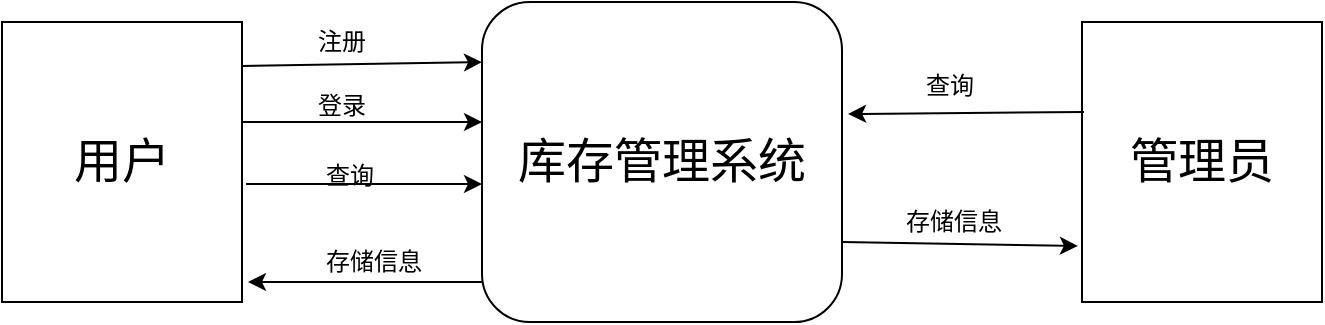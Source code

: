<mxfile version="10.6.1" type="github"><diagram id="acub7LLPsVxssbCnoPOs" name="Page-1"><mxGraphModel dx="840" dy="403" grid="1" gridSize="10" guides="1" tooltips="1" connect="1" arrows="1" fold="1" page="1" pageScale="1" pageWidth="827" pageHeight="1169" math="0" shadow="0"><root><mxCell id="0"/><mxCell id="1" parent="0"/><mxCell id="D2e3_hKsi4GpN64HTeCH-1" value="&lt;font style=&quot;font-size: 24px&quot;&gt;用户&lt;/font&gt;" style="rounded=0;whiteSpace=wrap;html=1;" parent="1" vertex="1"><mxGeometry x="50" y="180" width="120" height="140" as="geometry"/></mxCell><mxCell id="D2e3_hKsi4GpN64HTeCH-3" value="&lt;font style=&quot;font-size: 24px&quot;&gt;库存管理系统&lt;/font&gt;" style="rounded=1;whiteSpace=wrap;html=1;" parent="1" vertex="1"><mxGeometry x="290" y="170" width="180" height="160" as="geometry"/></mxCell><mxCell id="D2e3_hKsi4GpN64HTeCH-4" value="&lt;font style=&quot;font-size: 24px&quot;&gt;管理员&lt;/font&gt;" style="rounded=0;whiteSpace=wrap;html=1;" parent="1" vertex="1"><mxGeometry x="590" y="180" width="120" height="140" as="geometry"/></mxCell><mxCell id="D2e3_hKsi4GpN64HTeCH-5" value="" style="endArrow=classic;html=1;exitX=1;exitY=0.157;exitDx=0;exitDy=0;exitPerimeter=0;entryX=0;entryY=0.188;entryDx=0;entryDy=0;entryPerimeter=0;" parent="1" source="D2e3_hKsi4GpN64HTeCH-1" target="D2e3_hKsi4GpN64HTeCH-3" edge="1"><mxGeometry width="50" height="50" relative="1" as="geometry"><mxPoint x="190" y="250" as="sourcePoint"/><mxPoint x="240" y="200" as="targetPoint"/></mxGeometry></mxCell><mxCell id="D2e3_hKsi4GpN64HTeCH-6" value="注册" style="text;html=1;resizable=0;points=[];autosize=1;align=left;verticalAlign=top;spacingTop=-4;" parent="1" vertex="1"><mxGeometry x="206" y="180" width="40" height="20" as="geometry"/></mxCell><mxCell id="D2e3_hKsi4GpN64HTeCH-9" value="" style="endArrow=classic;html=1;exitX=1;exitY=0.357;exitDx=0;exitDy=0;exitPerimeter=0;entryX=0;entryY=0.375;entryDx=0;entryDy=0;entryPerimeter=0;" parent="1" source="D2e3_hKsi4GpN64HTeCH-1" target="D2e3_hKsi4GpN64HTeCH-3" edge="1"><mxGeometry width="50" height="50" relative="1" as="geometry"><mxPoint x="210" y="280" as="sourcePoint"/><mxPoint x="280" y="230" as="targetPoint"/></mxGeometry></mxCell><mxCell id="D2e3_hKsi4GpN64HTeCH-10" value="登录" style="text;html=1;resizable=0;points=[];autosize=1;align=left;verticalAlign=top;spacingTop=-4;" parent="1" vertex="1"><mxGeometry x="206" y="212" width="40" height="20" as="geometry"/></mxCell><mxCell id="D2e3_hKsi4GpN64HTeCH-11" value="" style="endArrow=classic;html=1;exitX=1.017;exitY=0.579;exitDx=0;exitDy=0;exitPerimeter=0;" parent="1" source="D2e3_hKsi4GpN64HTeCH-1" edge="1"><mxGeometry width="50" height="50" relative="1" as="geometry"><mxPoint x="210" y="300" as="sourcePoint"/><mxPoint x="290" y="261" as="targetPoint"/></mxGeometry></mxCell><mxCell id="D2e3_hKsi4GpN64HTeCH-12" value="查询" style="text;html=1;resizable=0;points=[];autosize=1;align=left;verticalAlign=top;spacingTop=-4;" parent="1" vertex="1"><mxGeometry x="210" y="247" width="40" height="20" as="geometry"/></mxCell><mxCell id="D2e3_hKsi4GpN64HTeCH-15" value="" style="endArrow=classic;html=1;exitX=0;exitY=0.875;exitDx=0;exitDy=0;exitPerimeter=0;" parent="1" source="D2e3_hKsi4GpN64HTeCH-3" edge="1"><mxGeometry width="50" height="50" relative="1" as="geometry"><mxPoint x="190" y="360" as="sourcePoint"/><mxPoint x="173" y="310" as="targetPoint"/></mxGeometry></mxCell><mxCell id="D2e3_hKsi4GpN64HTeCH-16" value="存储信息" style="text;html=1;resizable=0;points=[];autosize=1;align=left;verticalAlign=top;spacingTop=-4;" parent="1" vertex="1"><mxGeometry x="210" y="290" width="60" height="20" as="geometry"/></mxCell><mxCell id="D2e3_hKsi4GpN64HTeCH-19" value="" style="endArrow=classic;html=1;entryX=1.017;entryY=0.35;entryDx=0;entryDy=0;entryPerimeter=0;exitX=0.008;exitY=0.321;exitDx=0;exitDy=0;exitPerimeter=0;" parent="1" source="D2e3_hKsi4GpN64HTeCH-4" target="D2e3_hKsi4GpN64HTeCH-3" edge="1"><mxGeometry width="50" height="50" relative="1" as="geometry"><mxPoint x="480" y="250" as="sourcePoint"/><mxPoint x="530" y="200" as="targetPoint"/></mxGeometry></mxCell><mxCell id="D2e3_hKsi4GpN64HTeCH-20" value="查询" style="text;html=1;resizable=0;points=[];autosize=1;align=left;verticalAlign=top;spacingTop=-4;" parent="1" vertex="1"><mxGeometry x="510" y="202" width="40" height="20" as="geometry"/></mxCell><mxCell id="D2e3_hKsi4GpN64HTeCH-21" value="" style="endArrow=classic;html=1;exitX=1;exitY=0.75;exitDx=0;exitDy=0;entryX=-0.017;entryY=0.8;entryDx=0;entryDy=0;entryPerimeter=0;" parent="1" source="D2e3_hKsi4GpN64HTeCH-3" target="D2e3_hKsi4GpN64HTeCH-4" edge="1"><mxGeometry width="50" height="50" relative="1" as="geometry"><mxPoint x="490" y="310" as="sourcePoint"/><mxPoint x="540" y="260" as="targetPoint"/></mxGeometry></mxCell><mxCell id="D2e3_hKsi4GpN64HTeCH-22" value="存储信息" style="text;html=1;resizable=0;points=[];autosize=1;align=left;verticalAlign=top;spacingTop=-4;" parent="1" vertex="1"><mxGeometry x="500" y="270" width="60" height="20" as="geometry"/></mxCell></root></mxGraphModel></diagram></mxfile>